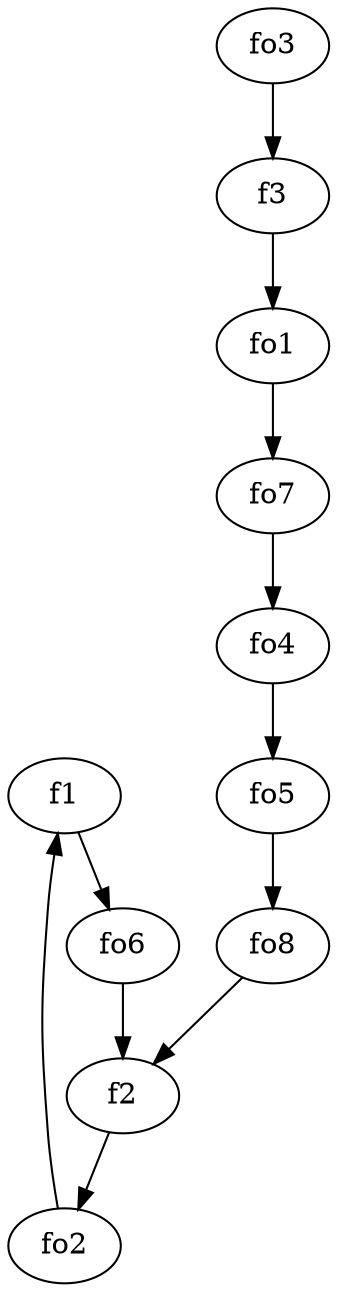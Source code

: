 strict digraph  {
f1;
f2;
f3;
fo1;
fo2;
fo3;
fo4;
fo5;
fo6;
fo7;
fo8;
f1 -> fo6  [weight=2];
f2 -> fo2  [weight=2];
f3 -> fo1  [weight=2];
fo1 -> fo7  [weight=2];
fo2 -> f1  [weight=2];
fo3 -> f3  [weight=2];
fo4 -> fo5  [weight=2];
fo5 -> fo8  [weight=2];
fo6 -> f2  [weight=2];
fo7 -> fo4  [weight=2];
fo8 -> f2  [weight=2];
}
